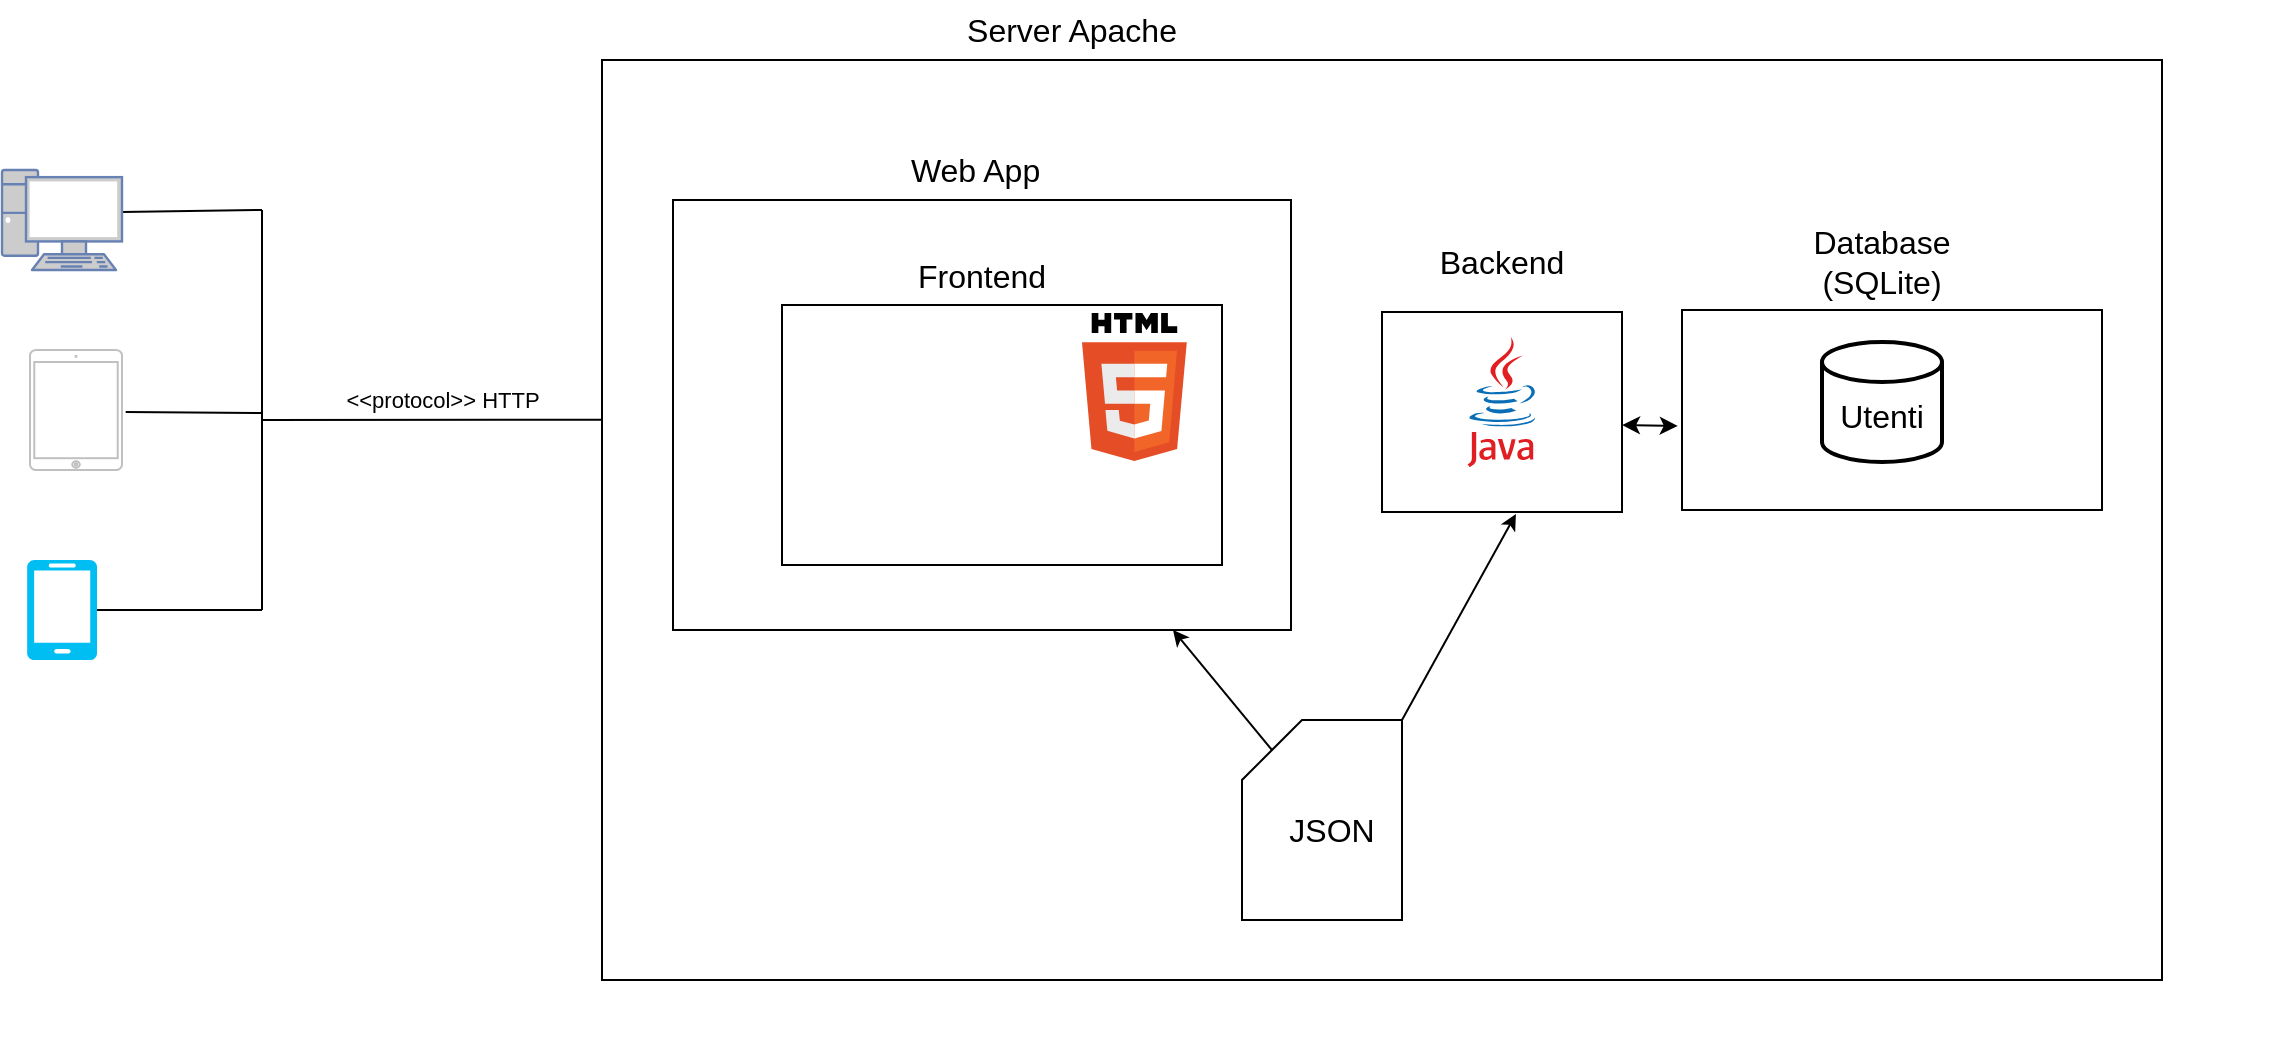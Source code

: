<mxfile version="17.4.4" type="google"><diagram id="8xoybG82uumU4mm6LkeP" name="Page-1"><mxGraphModel grid="1" page="1" gridSize="10" guides="1" tooltips="1" connect="1" arrows="1" fold="1" pageScale="1" pageWidth="1169" pageHeight="827" math="0" shadow="0"><root><mxCell id="0"/><mxCell id="1" parent="0"/><mxCell id="orLyAe7fFiQDQzoc7sLy-1" value="" style="rounded=0;whiteSpace=wrap;html=1;" vertex="1" parent="1"><mxGeometry x="400" y="262.5" width="220" height="130" as="geometry"/></mxCell><mxCell id="orLyAe7fFiQDQzoc7sLy-3" value="&lt;font style=&quot;font-size: 16px&quot;&gt;Frontend&lt;/font&gt;" style="text;html=1;strokeColor=none;fillColor=none;align=center;verticalAlign=middle;whiteSpace=wrap;rounded=0;" vertex="1" parent="1"><mxGeometry x="470" y="232.5" width="60" height="30" as="geometry"/></mxCell><mxCell id="orLyAe7fFiQDQzoc7sLy-6" value="" style="rounded=0;whiteSpace=wrap;html=1;" vertex="1" parent="1"><mxGeometry x="850" y="265" width="210" height="100" as="geometry"/></mxCell><mxCell id="orLyAe7fFiQDQzoc7sLy-8" value="Utenti" style="text;html=1;strokeColor=none;fillColor=none;align=center;verticalAlign=middle;whiteSpace=wrap;rounded=0;fontSize=16;" vertex="1" parent="1"><mxGeometry x="920" y="302.5" width="60" height="30" as="geometry"/></mxCell><mxCell id="orLyAe7fFiQDQzoc7sLy-9" value="Database&lt;br&gt;(SQLite)" style="text;html=1;strokeColor=none;fillColor=none;align=center;verticalAlign=middle;whiteSpace=wrap;rounded=0;fontSize=16;" vertex="1" parent="1"><mxGeometry x="920" y="226" width="60" height="30" as="geometry"/></mxCell><mxCell id="orLyAe7fFiQDQzoc7sLy-10" value="" style="rounded=0;whiteSpace=wrap;html=1;fontSize=16;" vertex="1" parent="1"><mxGeometry x="700" y="266" width="120" height="100" as="geometry"/></mxCell><mxCell id="orLyAe7fFiQDQzoc7sLy-13" value="" style="shape=card;whiteSpace=wrap;html=1;fontSize=16;" vertex="1" parent="1"><mxGeometry x="630" y="470" width="80" height="100" as="geometry"/></mxCell><mxCell id="orLyAe7fFiQDQzoc7sLy-14" value="json" style="text;html=1;strokeColor=none;fillColor=none;align=center;verticalAlign=middle;whiteSpace=wrap;rounded=0;fontSize=16;" vertex="1" parent="1"><mxGeometry x="640" y="505" width="60" height="30" as="geometry"/></mxCell><mxCell id="orLyAe7fFiQDQzoc7sLy-17" value="" style="endArrow=classic;html=1;rounded=0;fontSize=16;endSize=5;exitX=0;exitY=0;exitDx=15;exitDy=15;exitPerimeter=0;entryX=0.809;entryY=1;entryDx=0;entryDy=0;entryPerimeter=0;" edge="1" parent="1" source="orLyAe7fFiQDQzoc7sLy-13" target="BnWw6dhIxDr6E6745YVY-12"><mxGeometry width="50" height="50" relative="1" as="geometry"><mxPoint x="530" y="394" as="sourcePoint"/><mxPoint x="520" y="414" as="targetPoint"/></mxGeometry></mxCell><mxCell id="orLyAe7fFiQDQzoc7sLy-18" value="" style="endArrow=classic;html=1;rounded=0;fontSize=16;endSize=5;entryX=0.558;entryY=1.01;entryDx=0;entryDy=0;entryPerimeter=0;exitX=1;exitY=0;exitDx=0;exitDy=0;exitPerimeter=0;" edge="1" parent="1" source="orLyAe7fFiQDQzoc7sLy-13" target="orLyAe7fFiQDQzoc7sLy-10"><mxGeometry width="50" height="50" relative="1" as="geometry"><mxPoint x="600" y="440" as="sourcePoint"/><mxPoint x="650" y="390" as="targetPoint"/></mxGeometry></mxCell><mxCell id="BnWw6dhIxDr6E6745YVY-1" value="Backend" style="text;html=1;strokeColor=none;fillColor=none;align=center;verticalAlign=middle;whiteSpace=wrap;rounded=0;fontSize=16;" vertex="1" parent="1"><mxGeometry x="730" y="226" width="60" height="30" as="geometry"/></mxCell><mxCell id="BnWw6dhIxDr6E6745YVY-2" value="" style="endArrow=none;html=1;rounded=0;fontSize=16;endSize=5;" edge="1" parent="1"><mxGeometry width="50" height="50" relative="1" as="geometry"><mxPoint x="140" y="415" as="sourcePoint"/><mxPoint x="140" y="215" as="targetPoint"/></mxGeometry></mxCell><mxCell id="BnWw6dhIxDr6E6745YVY-3" value="" style="endArrow=none;html=1;rounded=0;fontSize=16;endSize=5;" edge="1" parent="1"><mxGeometry width="50" height="50" relative="1" as="geometry"><mxPoint x="56" y="415" as="sourcePoint"/><mxPoint x="140" y="415" as="targetPoint"/></mxGeometry></mxCell><mxCell id="BnWw6dhIxDr6E6745YVY-5" value="" style="endArrow=none;html=1;rounded=0;fontSize=16;endSize=5;" edge="1" parent="1"><mxGeometry width="50" height="50" relative="1" as="geometry"><mxPoint x="70" y="216" as="sourcePoint"/><mxPoint x="140" y="215" as="targetPoint"/></mxGeometry></mxCell><mxCell id="BnWw6dhIxDr6E6745YVY-6" value="" style="fontColor=#0066CC;verticalAlign=top;verticalLabelPosition=bottom;labelPosition=center;align=center;html=1;outlineConnect=0;fillColor=#CCCCCC;strokeColor=#6881B3;gradientColor=none;gradientDirection=north;strokeWidth=2;shape=mxgraph.networks.pc;fontSize=16;" vertex="1" parent="1"><mxGeometry x="10" y="195" width="60" height="50" as="geometry"/></mxCell><mxCell id="BnWw6dhIxDr6E6745YVY-7" value="" style="html=1;verticalLabelPosition=bottom;labelBackgroundColor=#ffffff;verticalAlign=top;shadow=0;dashed=0;strokeWidth=1;shape=mxgraph.ios7.misc.ipad7inch;strokeColor=#c0c0c0;fontSize=16;" vertex="1" parent="1"><mxGeometry x="24" y="285" width="46" height="60" as="geometry"/></mxCell><mxCell id="BnWw6dhIxDr6E6745YVY-8" value="" style="verticalLabelPosition=bottom;html=1;verticalAlign=top;align=center;strokeColor=none;fillColor=#00BEF2;shape=mxgraph.azure.mobile;pointerEvents=1;fontSize=16;" vertex="1" parent="1"><mxGeometry x="22.5" y="390" width="35" height="50" as="geometry"/></mxCell><mxCell id="BnWw6dhIxDr6E6745YVY-10" value="" style="endArrow=none;html=1;rounded=0;fontSize=16;endSize=5;exitX=1.04;exitY=0.517;exitDx=0;exitDy=0;exitPerimeter=0;" edge="1" parent="1" source="BnWw6dhIxDr6E6745YVY-7"><mxGeometry width="50" height="50" relative="1" as="geometry"><mxPoint x="150" y="347.5" as="sourcePoint"/><mxPoint x="140" y="316.5" as="targetPoint"/></mxGeometry></mxCell><mxCell id="BnWw6dhIxDr6E6745YVY-12" value="" style="rounded=0;whiteSpace=wrap;html=1;shadow=0;fontSize=16;strokeColor=#000000;fillColor=none;gradientColor=#ffffff;" vertex="1" parent="1"><mxGeometry x="345.5" y="210" width="309" height="215" as="geometry"/></mxCell><mxCell id="BnWw6dhIxDr6E6745YVY-13" value="Web App&amp;nbsp;" style="text;html=1;strokeColor=none;fillColor=none;align=center;verticalAlign=middle;whiteSpace=wrap;rounded=0;shadow=0;fontSize=16;" vertex="1" parent="1"><mxGeometry x="449" y="180" width="100" height="30" as="geometry"/></mxCell><mxCell id="BnWw6dhIxDr6E6745YVY-15" value="" style="shape=image;html=1;verticalAlign=top;verticalLabelPosition=bottom;labelBackgroundColor=#ffffff;imageAspect=0;aspect=fixed;image=https://cdn1.iconfinder.com/data/icons/hawcons/32/699766-icon-12-file-css-128.png;shadow=0;fontSize=16;strokeColor=#000000;fillColor=none;gradientColor=#ffffff;" vertex="1" parent="1"><mxGeometry x="470" y="262.5" width="78" height="78" as="geometry"/></mxCell><mxCell id="BnWw6dhIxDr6E6745YVY-16" value="" style="shape=image;html=1;verticalAlign=top;verticalLabelPosition=bottom;labelBackgroundColor=#ffffff;imageAspect=0;aspect=fixed;image=https://cdn1.iconfinder.com/data/icons/unicons-line-vol-5/24/react-128.png;shadow=0;fontSize=16;strokeColor=#000000;fillColor=none;gradientColor=#ffffff;" vertex="1" parent="1"><mxGeometry x="412" y="272.5" width="58" height="58" as="geometry"/></mxCell><mxCell id="BnWw6dhIxDr6E6745YVY-17" value="" style="dashed=0;outlineConnect=0;html=1;align=center;labelPosition=center;verticalLabelPosition=bottom;verticalAlign=top;shape=mxgraph.weblogos.html5;shadow=0;fontSize=16;strokeColor=#000000;fillColor=none;gradientColor=#ffffff;" vertex="1" parent="1"><mxGeometry x="550" y="266.5" width="52.4" height="74" as="geometry"/></mxCell><mxCell id="BnWw6dhIxDr6E6745YVY-18" value="" style="shape=image;html=1;verticalAlign=top;verticalLabelPosition=bottom;labelBackgroundColor=#ffffff;imageAspect=0;aspect=fixed;image=https://cdn4.iconfinder.com/data/icons/scripting-and-programming-languages/512/js-128.png;shadow=0;fontSize=16;strokeColor=#000000;fillColor=none;gradientColor=#ffffff;" vertex="1" parent="1"><mxGeometry x="480" y="340.5" width="38" height="38" as="geometry"/></mxCell><mxCell id="BnWw6dhIxDr6E6745YVY-20" value="" style="dashed=0;outlineConnect=0;html=1;align=center;labelPosition=center;verticalLabelPosition=bottom;verticalAlign=top;shape=mxgraph.weblogos.java;shadow=0;fontSize=16;strokeColor=#000000;fillColor=none;gradientColor=#ffffff;" vertex="1" parent="1"><mxGeometry x="742.8" y="278.5" width="34.4" height="65" as="geometry"/></mxCell><mxCell id="BnWw6dhIxDr6E6745YVY-21" value="" style="strokeWidth=2;html=1;shape=mxgraph.flowchart.database;whiteSpace=wrap;shadow=0;fontSize=16;fillColor=none;gradientColor=#ffffff;" vertex="1" parent="1"><mxGeometry x="920" y="281" width="60" height="60" as="geometry"/></mxCell><mxCell id="7xEW6RKK_5soQgcm2qBe-6" value="" style="rounded=0;whiteSpace=wrap;html=1;fillColor=none;" vertex="1" parent="1"><mxGeometry x="310" y="140" width="780" height="460" as="geometry"/></mxCell><mxCell id="7xEW6RKK_5soQgcm2qBe-7" value="&lt;font style=&quot;font-size: 16px&quot;&gt;Server Apache&lt;/font&gt;" style="text;html=1;strokeColor=none;fillColor=none;align=center;verticalAlign=middle;whiteSpace=wrap;rounded=0;" vertex="1" parent="1"><mxGeometry x="490" y="110" width="110" height="30" as="geometry"/></mxCell><mxCell id="-4Dcom9rt30dQ9TxXSzr-1" value="&lt;font style=&quot;font-size: 16px&quot;&gt;JSON&lt;/font&gt;" style="rounded=0;whiteSpace=wrap;html=1;strokeColor=#FFFFFF;" vertex="1" parent="1"><mxGeometry x="650" y="500" width="50" height="50" as="geometry"/></mxCell><mxCell id="-4Dcom9rt30dQ9TxXSzr-3" value="" style="endArrow=classic;startArrow=classic;html=1;rounded=0;fontSize=16;entryX=-0.01;entryY=0.58;entryDx=0;entryDy=0;entryPerimeter=0;" edge="1" parent="1" target="orLyAe7fFiQDQzoc7sLy-6"><mxGeometry width="50" height="50" relative="1" as="geometry"><mxPoint x="820" y="322.5" as="sourcePoint"/><mxPoint x="870" y="272.5" as="targetPoint"/></mxGeometry></mxCell><mxCell id="-BmcDhyXkeXaQGm-m-4Q-1" value="" style="ellipse;whiteSpace=wrap;html=1;strokeColor=#FFFFFF;" vertex="1" parent="1"><mxGeometry x="1030" y="610" width="120" height="20" as="geometry"/></mxCell><mxCell id="T1Fn7orUi8A-sII2smdW-5" value="&amp;lt;&amp;lt;protocol&amp;gt;&amp;gt; HTTP " style="endArrow=none;html=1;rounded=0;exitX=0;exitY=0.391;exitDx=0;exitDy=0;exitPerimeter=0;" edge="1" parent="1" source="7xEW6RKK_5soQgcm2qBe-6"><mxGeometry x="-0.059" y="-10" width="50" height="50" relative="1" as="geometry"><mxPoint x="560" y="430" as="sourcePoint"/><mxPoint x="140" y="320" as="targetPoint"/><mxPoint as="offset"/></mxGeometry></mxCell></root></mxGraphModel></diagram></mxfile>